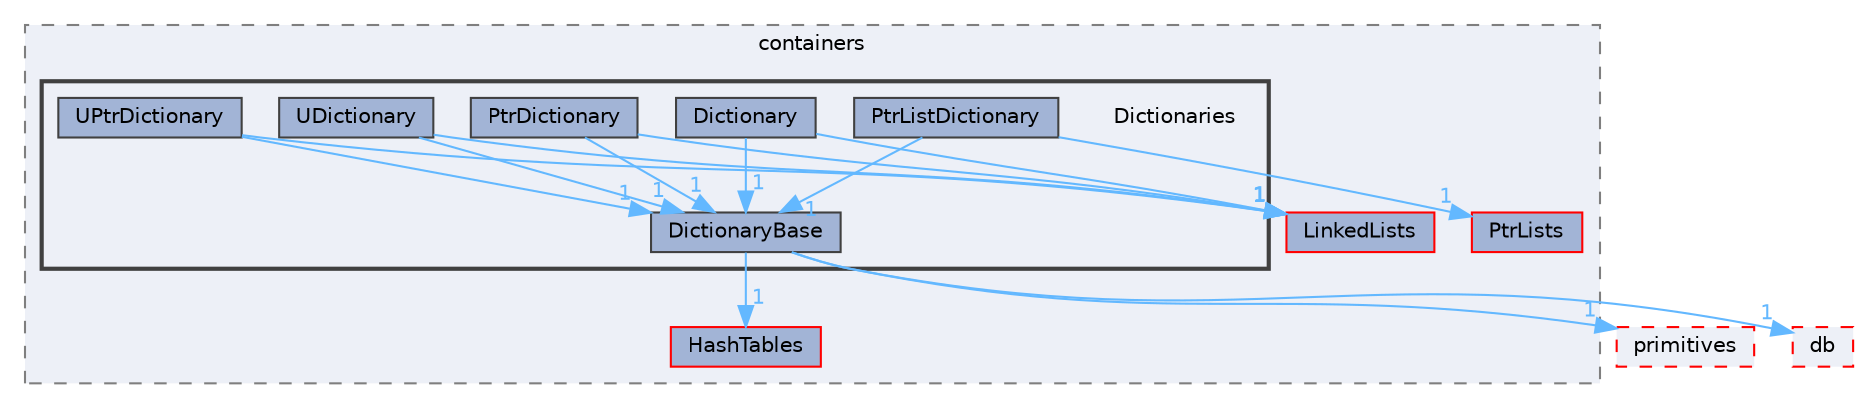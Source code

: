 digraph "src/OpenFOAM/containers/Dictionaries"
{
 // LATEX_PDF_SIZE
  bgcolor="transparent";
  edge [fontname=Helvetica,fontsize=10,labelfontname=Helvetica,labelfontsize=10];
  node [fontname=Helvetica,fontsize=10,shape=box,height=0.2,width=0.4];
  compound=true
  subgraph clusterdir_19d0872053bde092be81d7fe3f56cbf7 {
    graph [ bgcolor="#edf0f7", pencolor="grey50", label="containers", fontname=Helvetica,fontsize=10 style="filled,dashed", URL="dir_19d0872053bde092be81d7fe3f56cbf7.html",tooltip=""]
  dir_1ceeb2d59d8f320bd70a3a0eeca6c137 [label="LinkedLists", fillcolor="#a2b4d6", color="red", style="filled", URL="dir_1ceeb2d59d8f320bd70a3a0eeca6c137.html",tooltip=""];
  dir_46dbcbff8acc0ae94a21b2306d4033de [label="HashTables", fillcolor="#a2b4d6", color="red", style="filled", URL="dir_46dbcbff8acc0ae94a21b2306d4033de.html",tooltip=""];
  dir_c1da495c294d17e72ea15f67e347e9c2 [label="PtrLists", fillcolor="#a2b4d6", color="red", style="filled", URL="dir_c1da495c294d17e72ea15f67e347e9c2.html",tooltip=""];
  subgraph clusterdir_4f2e58bca614b0b5e09a6a47af6ca3c2 {
    graph [ bgcolor="#edf0f7", pencolor="grey25", label="", fontname=Helvetica,fontsize=10 style="filled,bold", URL="dir_4f2e58bca614b0b5e09a6a47af6ca3c2.html",tooltip=""]
    dir_4f2e58bca614b0b5e09a6a47af6ca3c2 [shape=plaintext, label="Dictionaries"];
  dir_f9c2793dac95705f270d2d3be721e846 [label="Dictionary", fillcolor="#a2b4d6", color="grey25", style="filled", URL="dir_f9c2793dac95705f270d2d3be721e846.html",tooltip=""];
  dir_217028059cea324bae2d14ed83dd4c99 [label="DictionaryBase", fillcolor="#a2b4d6", color="grey25", style="filled", URL="dir_217028059cea324bae2d14ed83dd4c99.html",tooltip=""];
  dir_bd6223f71094bb6ef57261827e2abf3a [label="PtrDictionary", fillcolor="#a2b4d6", color="grey25", style="filled", URL="dir_bd6223f71094bb6ef57261827e2abf3a.html",tooltip=""];
  dir_2828c7d87dae2b8df371b4de4ad3114b [label="PtrListDictionary", fillcolor="#a2b4d6", color="grey25", style="filled", URL="dir_2828c7d87dae2b8df371b4de4ad3114b.html",tooltip=""];
  dir_6acf90320bbc5406893d607182da3873 [label="UDictionary", fillcolor="#a2b4d6", color="grey25", style="filled", URL="dir_6acf90320bbc5406893d607182da3873.html",tooltip=""];
  dir_4e5d4d3b08d1fda9e86dd6f98a8735a4 [label="UPtrDictionary", fillcolor="#a2b4d6", color="grey25", style="filled", URL="dir_4e5d4d3b08d1fda9e86dd6f98a8735a4.html",tooltip=""];
  }
  }
  dir_3e50f45338116b169052b428016851aa [label="primitives", fillcolor="#edf0f7", color="red", style="filled,dashed", URL="dir_3e50f45338116b169052b428016851aa.html",tooltip=""];
  dir_63c634f7a7cfd679ac26c67fb30fc32f [label="db", fillcolor="#edf0f7", color="red", style="filled,dashed", URL="dir_63c634f7a7cfd679ac26c67fb30fc32f.html",tooltip=""];
  dir_f9c2793dac95705f270d2d3be721e846->dir_1ceeb2d59d8f320bd70a3a0eeca6c137 [headlabel="1", labeldistance=1.5 headhref="dir_000923_002218.html" href="dir_000923_002218.html" color="steelblue1" fontcolor="steelblue1"];
  dir_f9c2793dac95705f270d2d3be721e846->dir_217028059cea324bae2d14ed83dd4c99 [headlabel="1", labeldistance=1.5 headhref="dir_000923_000925.html" href="dir_000923_000925.html" color="steelblue1" fontcolor="steelblue1"];
  dir_217028059cea324bae2d14ed83dd4c99->dir_3e50f45338116b169052b428016851aa [headlabel="1", labeldistance=1.5 headhref="dir_000925_003069.html" href="dir_000925_003069.html" color="steelblue1" fontcolor="steelblue1"];
  dir_217028059cea324bae2d14ed83dd4c99->dir_46dbcbff8acc0ae94a21b2306d4033de [headlabel="1", labeldistance=1.5 headhref="dir_000925_001706.html" href="dir_000925_001706.html" color="steelblue1" fontcolor="steelblue1"];
  dir_217028059cea324bae2d14ed83dd4c99->dir_63c634f7a7cfd679ac26c67fb30fc32f [headlabel="1", labeldistance=1.5 headhref="dir_000925_000817.html" href="dir_000925_000817.html" color="steelblue1" fontcolor="steelblue1"];
  dir_bd6223f71094bb6ef57261827e2abf3a->dir_1ceeb2d59d8f320bd70a3a0eeca6c137 [headlabel="1", labeldistance=1.5 headhref="dir_003116_002218.html" href="dir_003116_002218.html" color="steelblue1" fontcolor="steelblue1"];
  dir_bd6223f71094bb6ef57261827e2abf3a->dir_217028059cea324bae2d14ed83dd4c99 [headlabel="1", labeldistance=1.5 headhref="dir_003116_000925.html" href="dir_003116_000925.html" color="steelblue1" fontcolor="steelblue1"];
  dir_2828c7d87dae2b8df371b4de4ad3114b->dir_217028059cea324bae2d14ed83dd4c99 [headlabel="1", labeldistance=1.5 headhref="dir_003120_000925.html" href="dir_003120_000925.html" color="steelblue1" fontcolor="steelblue1"];
  dir_2828c7d87dae2b8df371b4de4ad3114b->dir_c1da495c294d17e72ea15f67e347e9c2 [headlabel="1", labeldistance=1.5 headhref="dir_003120_003122.html" href="dir_003120_003122.html" color="steelblue1" fontcolor="steelblue1"];
  dir_6acf90320bbc5406893d607182da3873->dir_1ceeb2d59d8f320bd70a3a0eeca6c137 [headlabel="1", labeldistance=1.5 headhref="dir_004181_002218.html" href="dir_004181_002218.html" color="steelblue1" fontcolor="steelblue1"];
  dir_6acf90320bbc5406893d607182da3873->dir_217028059cea324bae2d14ed83dd4c99 [headlabel="1", labeldistance=1.5 headhref="dir_004181_000925.html" href="dir_004181_000925.html" color="steelblue1" fontcolor="steelblue1"];
  dir_4e5d4d3b08d1fda9e86dd6f98a8735a4->dir_1ceeb2d59d8f320bd70a3a0eeca6c137 [headlabel="1", labeldistance=1.5 headhref="dir_004234_002218.html" href="dir_004234_002218.html" color="steelblue1" fontcolor="steelblue1"];
  dir_4e5d4d3b08d1fda9e86dd6f98a8735a4->dir_217028059cea324bae2d14ed83dd4c99 [headlabel="1", labeldistance=1.5 headhref="dir_004234_000925.html" href="dir_004234_000925.html" color="steelblue1" fontcolor="steelblue1"];
}
